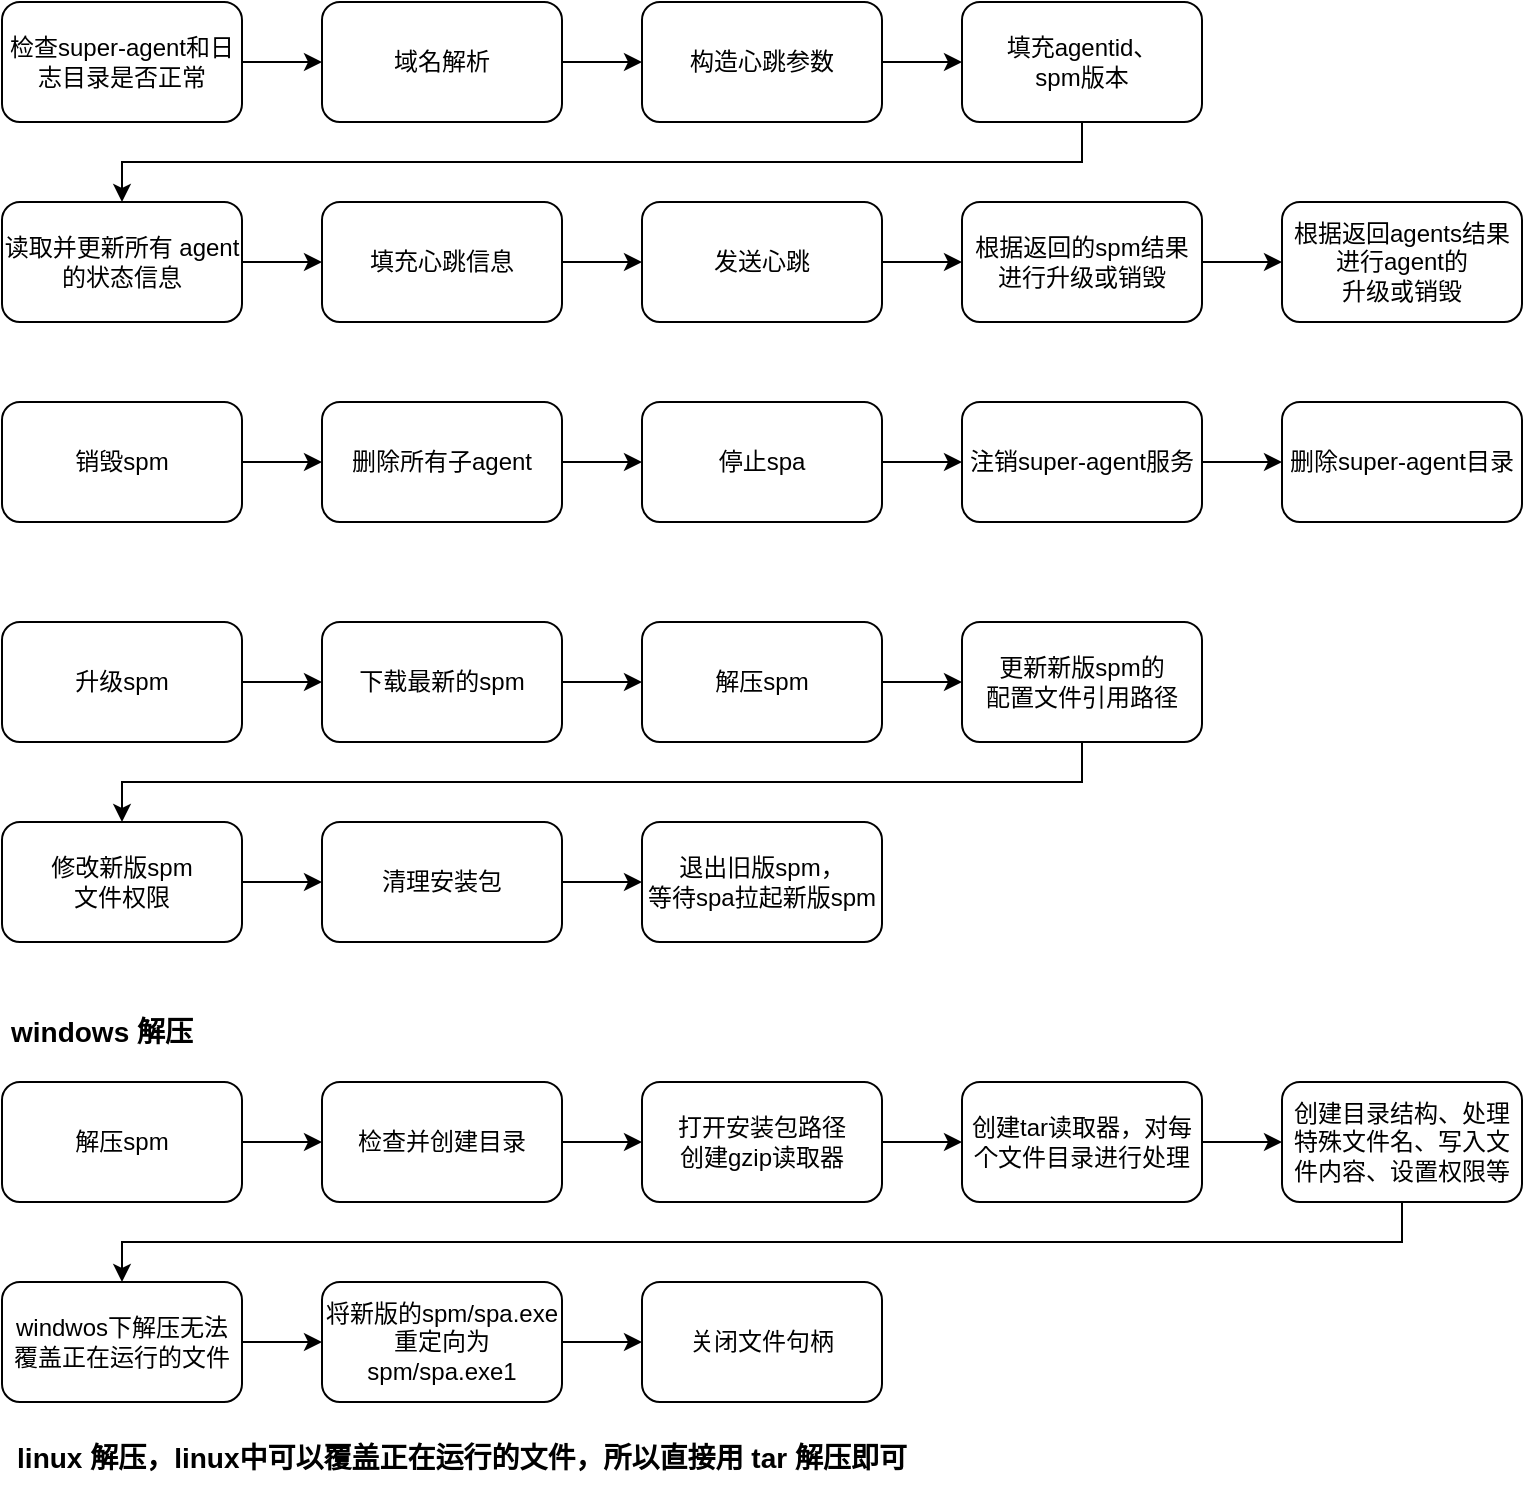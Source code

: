 <mxfile version="20.3.0" type="device"><diagram id="vbZeOc8Bdls0P28_hMz4" name="第 1 页"><mxGraphModel dx="1036" dy="649" grid="0" gridSize="10" guides="1" tooltips="1" connect="1" arrows="1" fold="1" page="1" pageScale="1" pageWidth="827" pageHeight="1169" math="0" shadow="0"><root><mxCell id="0"/><mxCell id="1" parent="0"/><mxCell id="iOfoAW73hVGhKqqhTR3f-3" value="" style="edgeStyle=orthogonalEdgeStyle;rounded=0;orthogonalLoop=1;jettySize=auto;html=1;" edge="1" parent="1" source="iOfoAW73hVGhKqqhTR3f-1" target="iOfoAW73hVGhKqqhTR3f-2"><mxGeometry relative="1" as="geometry"/></mxCell><mxCell id="iOfoAW73hVGhKqqhTR3f-1" value="检查super-agent和日志目录是否正常" style="rounded=1;whiteSpace=wrap;html=1;" vertex="1" parent="1"><mxGeometry x="34" y="17" width="120" height="60" as="geometry"/></mxCell><mxCell id="iOfoAW73hVGhKqqhTR3f-22" style="edgeStyle=orthogonalEdgeStyle;rounded=0;orthogonalLoop=1;jettySize=auto;html=1;entryX=0;entryY=0.5;entryDx=0;entryDy=0;" edge="1" parent="1" source="iOfoAW73hVGhKqqhTR3f-2" target="iOfoAW73hVGhKqqhTR3f-8"><mxGeometry relative="1" as="geometry"/></mxCell><mxCell id="iOfoAW73hVGhKqqhTR3f-2" value="域名解析" style="rounded=1;whiteSpace=wrap;html=1;" vertex="1" parent="1"><mxGeometry x="194" y="17" width="120" height="60" as="geometry"/></mxCell><mxCell id="iOfoAW73hVGhKqqhTR3f-11" value="" style="edgeStyle=orthogonalEdgeStyle;rounded=0;orthogonalLoop=1;jettySize=auto;html=1;" edge="1" parent="1" source="iOfoAW73hVGhKqqhTR3f-8" target="iOfoAW73hVGhKqqhTR3f-10"><mxGeometry relative="1" as="geometry"/></mxCell><mxCell id="iOfoAW73hVGhKqqhTR3f-8" value="构造心跳参数" style="rounded=1;whiteSpace=wrap;html=1;" vertex="1" parent="1"><mxGeometry x="354" y="17" width="120" height="60" as="geometry"/></mxCell><mxCell id="iOfoAW73hVGhKqqhTR3f-13" value="" style="edgeStyle=orthogonalEdgeStyle;rounded=0;orthogonalLoop=1;jettySize=auto;html=1;" edge="1" parent="1" source="iOfoAW73hVGhKqqhTR3f-10" target="iOfoAW73hVGhKqqhTR3f-12"><mxGeometry relative="1" as="geometry"><Array as="points"><mxPoint x="574" y="97"/><mxPoint x="94" y="97"/></Array></mxGeometry></mxCell><mxCell id="iOfoAW73hVGhKqqhTR3f-10" value="填充agentid、&lt;br&gt;spm版本" style="rounded=1;whiteSpace=wrap;html=1;" vertex="1" parent="1"><mxGeometry x="514" y="17" width="120" height="60" as="geometry"/></mxCell><mxCell id="iOfoAW73hVGhKqqhTR3f-15" value="" style="edgeStyle=orthogonalEdgeStyle;rounded=0;orthogonalLoop=1;jettySize=auto;html=1;" edge="1" parent="1" source="iOfoAW73hVGhKqqhTR3f-12" target="iOfoAW73hVGhKqqhTR3f-14"><mxGeometry relative="1" as="geometry"/></mxCell><mxCell id="iOfoAW73hVGhKqqhTR3f-12" value="读取并更新所有 agent 的状态信息" style="rounded=1;whiteSpace=wrap;html=1;" vertex="1" parent="1"><mxGeometry x="34" y="117" width="120" height="60" as="geometry"/></mxCell><mxCell id="iOfoAW73hVGhKqqhTR3f-23" style="edgeStyle=orthogonalEdgeStyle;rounded=0;orthogonalLoop=1;jettySize=auto;html=1;entryX=0;entryY=0.5;entryDx=0;entryDy=0;" edge="1" parent="1" source="iOfoAW73hVGhKqqhTR3f-14" target="iOfoAW73hVGhKqqhTR3f-16"><mxGeometry relative="1" as="geometry"/></mxCell><mxCell id="iOfoAW73hVGhKqqhTR3f-14" value="填充心跳信息" style="rounded=1;whiteSpace=wrap;html=1;" vertex="1" parent="1"><mxGeometry x="194" y="117" width="120" height="60" as="geometry"/></mxCell><mxCell id="iOfoAW73hVGhKqqhTR3f-19" value="" style="edgeStyle=orthogonalEdgeStyle;rounded=0;orthogonalLoop=1;jettySize=auto;html=1;" edge="1" parent="1" source="iOfoAW73hVGhKqqhTR3f-16" target="iOfoAW73hVGhKqqhTR3f-18"><mxGeometry relative="1" as="geometry"/></mxCell><mxCell id="iOfoAW73hVGhKqqhTR3f-16" value="发送心跳" style="rounded=1;whiteSpace=wrap;html=1;" vertex="1" parent="1"><mxGeometry x="354" y="117" width="120" height="60" as="geometry"/></mxCell><mxCell id="iOfoAW73hVGhKqqhTR3f-34" style="edgeStyle=orthogonalEdgeStyle;rounded=0;orthogonalLoop=1;jettySize=auto;html=1;entryX=0;entryY=0.5;entryDx=0;entryDy=0;" edge="1" parent="1" source="iOfoAW73hVGhKqqhTR3f-18" target="iOfoAW73hVGhKqqhTR3f-20"><mxGeometry relative="1" as="geometry"/></mxCell><mxCell id="iOfoAW73hVGhKqqhTR3f-18" value="根据返回的spm结果进行升级或销毁" style="rounded=1;whiteSpace=wrap;html=1;" vertex="1" parent="1"><mxGeometry x="514" y="117" width="120" height="60" as="geometry"/></mxCell><mxCell id="iOfoAW73hVGhKqqhTR3f-20" value="根据返回agents结果进行agent的&lt;br&gt;升级或销毁" style="rounded=1;whiteSpace=wrap;html=1;" vertex="1" parent="1"><mxGeometry x="674" y="117" width="120" height="60" as="geometry"/></mxCell><mxCell id="iOfoAW73hVGhKqqhTR3f-35" value="" style="edgeStyle=orthogonalEdgeStyle;rounded=0;orthogonalLoop=1;jettySize=auto;html=1;" edge="1" parent="1" source="iOfoAW73hVGhKqqhTR3f-36" target="iOfoAW73hVGhKqqhTR3f-38"><mxGeometry relative="1" as="geometry"/></mxCell><mxCell id="iOfoAW73hVGhKqqhTR3f-36" value="升级spm" style="rounded=1;whiteSpace=wrap;html=1;" vertex="1" parent="1"><mxGeometry x="34" y="327" width="120" height="60" as="geometry"/></mxCell><mxCell id="iOfoAW73hVGhKqqhTR3f-37" value="" style="edgeStyle=orthogonalEdgeStyle;rounded=0;orthogonalLoop=1;jettySize=auto;html=1;" edge="1" parent="1" source="iOfoAW73hVGhKqqhTR3f-38" target="iOfoAW73hVGhKqqhTR3f-40"><mxGeometry relative="1" as="geometry"/></mxCell><mxCell id="iOfoAW73hVGhKqqhTR3f-38" value="下载最新的spm" style="rounded=1;whiteSpace=wrap;html=1;" vertex="1" parent="1"><mxGeometry x="194" y="327" width="120" height="60" as="geometry"/></mxCell><mxCell id="iOfoAW73hVGhKqqhTR3f-39" value="" style="edgeStyle=orthogonalEdgeStyle;rounded=0;orthogonalLoop=1;jettySize=auto;html=1;" edge="1" parent="1" source="iOfoAW73hVGhKqqhTR3f-40" target="iOfoAW73hVGhKqqhTR3f-42"><mxGeometry relative="1" as="geometry"/></mxCell><mxCell id="iOfoAW73hVGhKqqhTR3f-40" value="解压spm" style="rounded=1;whiteSpace=wrap;html=1;" vertex="1" parent="1"><mxGeometry x="354" y="327" width="120" height="60" as="geometry"/></mxCell><mxCell id="iOfoAW73hVGhKqqhTR3f-41" style="edgeStyle=orthogonalEdgeStyle;rounded=0;orthogonalLoop=1;jettySize=auto;html=1;entryX=0.5;entryY=0;entryDx=0;entryDy=0;" edge="1" parent="1" source="iOfoAW73hVGhKqqhTR3f-42" target="iOfoAW73hVGhKqqhTR3f-43"><mxGeometry relative="1" as="geometry"><Array as="points"><mxPoint x="574" y="407"/><mxPoint x="94" y="407"/></Array></mxGeometry></mxCell><mxCell id="iOfoAW73hVGhKqqhTR3f-42" value="更新新版spm的&lt;br&gt;配置文件引用路径" style="rounded=1;whiteSpace=wrap;html=1;" vertex="1" parent="1"><mxGeometry x="514" y="327" width="120" height="60" as="geometry"/></mxCell><mxCell id="iOfoAW73hVGhKqqhTR3f-46" value="" style="edgeStyle=orthogonalEdgeStyle;rounded=0;orthogonalLoop=1;jettySize=auto;html=1;" edge="1" parent="1" source="iOfoAW73hVGhKqqhTR3f-43" target="iOfoAW73hVGhKqqhTR3f-45"><mxGeometry relative="1" as="geometry"/></mxCell><mxCell id="iOfoAW73hVGhKqqhTR3f-43" value="修改新版spm&lt;br&gt;文件权限" style="rounded=1;whiteSpace=wrap;html=1;" vertex="1" parent="1"><mxGeometry x="34" y="427" width="120" height="60" as="geometry"/></mxCell><mxCell id="iOfoAW73hVGhKqqhTR3f-44" value="" style="group" vertex="1" connectable="0" parent="1"><mxGeometry x="34" y="217" width="760" height="60" as="geometry"/></mxCell><mxCell id="iOfoAW73hVGhKqqhTR3f-24" value="销毁spm" style="rounded=1;whiteSpace=wrap;html=1;" vertex="1" parent="iOfoAW73hVGhKqqhTR3f-44"><mxGeometry width="120" height="60" as="geometry"/></mxCell><mxCell id="iOfoAW73hVGhKqqhTR3f-25" value="删除所有子agent" style="rounded=1;whiteSpace=wrap;html=1;" vertex="1" parent="iOfoAW73hVGhKqqhTR3f-44"><mxGeometry x="160" width="120" height="60" as="geometry"/></mxCell><mxCell id="iOfoAW73hVGhKqqhTR3f-26" value="" style="edgeStyle=orthogonalEdgeStyle;rounded=0;orthogonalLoop=1;jettySize=auto;html=1;" edge="1" parent="iOfoAW73hVGhKqqhTR3f-44" source="iOfoAW73hVGhKqqhTR3f-24" target="iOfoAW73hVGhKqqhTR3f-25"><mxGeometry relative="1" as="geometry"/></mxCell><mxCell id="iOfoAW73hVGhKqqhTR3f-27" value="停止spa" style="rounded=1;whiteSpace=wrap;html=1;" vertex="1" parent="iOfoAW73hVGhKqqhTR3f-44"><mxGeometry x="320" width="120" height="60" as="geometry"/></mxCell><mxCell id="iOfoAW73hVGhKqqhTR3f-28" value="" style="edgeStyle=orthogonalEdgeStyle;rounded=0;orthogonalLoop=1;jettySize=auto;html=1;" edge="1" parent="iOfoAW73hVGhKqqhTR3f-44" source="iOfoAW73hVGhKqqhTR3f-25" target="iOfoAW73hVGhKqqhTR3f-27"><mxGeometry relative="1" as="geometry"/></mxCell><mxCell id="iOfoAW73hVGhKqqhTR3f-29" value="注销super-agent服务" style="rounded=1;whiteSpace=wrap;html=1;" vertex="1" parent="iOfoAW73hVGhKqqhTR3f-44"><mxGeometry x="480" width="120" height="60" as="geometry"/></mxCell><mxCell id="iOfoAW73hVGhKqqhTR3f-30" value="" style="edgeStyle=orthogonalEdgeStyle;rounded=0;orthogonalLoop=1;jettySize=auto;html=1;" edge="1" parent="iOfoAW73hVGhKqqhTR3f-44" source="iOfoAW73hVGhKqqhTR3f-27" target="iOfoAW73hVGhKqqhTR3f-29"><mxGeometry relative="1" as="geometry"/></mxCell><mxCell id="iOfoAW73hVGhKqqhTR3f-31" value="删除super-agent目录" style="rounded=1;whiteSpace=wrap;html=1;" vertex="1" parent="iOfoAW73hVGhKqqhTR3f-44"><mxGeometry x="640" width="120" height="60" as="geometry"/></mxCell><mxCell id="iOfoAW73hVGhKqqhTR3f-33" style="edgeStyle=orthogonalEdgeStyle;rounded=0;orthogonalLoop=1;jettySize=auto;html=1;entryX=0;entryY=0.5;entryDx=0;entryDy=0;" edge="1" parent="iOfoAW73hVGhKqqhTR3f-44" source="iOfoAW73hVGhKqqhTR3f-29" target="iOfoAW73hVGhKqqhTR3f-31"><mxGeometry relative="1" as="geometry"/></mxCell><mxCell id="iOfoAW73hVGhKqqhTR3f-48" value="" style="edgeStyle=orthogonalEdgeStyle;rounded=0;orthogonalLoop=1;jettySize=auto;html=1;" edge="1" parent="1" source="iOfoAW73hVGhKqqhTR3f-45" target="iOfoAW73hVGhKqqhTR3f-47"><mxGeometry relative="1" as="geometry"/></mxCell><mxCell id="iOfoAW73hVGhKqqhTR3f-45" value="清理安装包" style="rounded=1;whiteSpace=wrap;html=1;" vertex="1" parent="1"><mxGeometry x="194" y="427" width="120" height="60" as="geometry"/></mxCell><mxCell id="iOfoAW73hVGhKqqhTR3f-47" value="退出旧版spm，&lt;br&gt;等待spa拉起新版spm" style="rounded=1;whiteSpace=wrap;html=1;" vertex="1" parent="1"><mxGeometry x="354" y="427" width="120" height="60" as="geometry"/></mxCell><mxCell id="iOfoAW73hVGhKqqhTR3f-67" value="" style="group" vertex="1" connectable="0" parent="1"><mxGeometry x="34" y="517" width="760" height="200" as="geometry"/></mxCell><mxCell id="iOfoAW73hVGhKqqhTR3f-51" value="解压spm" style="rounded=1;whiteSpace=wrap;html=1;" vertex="1" parent="iOfoAW73hVGhKqqhTR3f-67"><mxGeometry y="40" width="120" height="60" as="geometry"/></mxCell><mxCell id="iOfoAW73hVGhKqqhTR3f-52" value="检查并创建目录" style="rounded=1;whiteSpace=wrap;html=1;" vertex="1" parent="iOfoAW73hVGhKqqhTR3f-67"><mxGeometry x="160" y="40" width="120" height="60" as="geometry"/></mxCell><mxCell id="iOfoAW73hVGhKqqhTR3f-53" value="" style="edgeStyle=orthogonalEdgeStyle;rounded=0;orthogonalLoop=1;jettySize=auto;html=1;" edge="1" parent="iOfoAW73hVGhKqqhTR3f-67" source="iOfoAW73hVGhKqqhTR3f-51" target="iOfoAW73hVGhKqqhTR3f-52"><mxGeometry relative="1" as="geometry"/></mxCell><mxCell id="iOfoAW73hVGhKqqhTR3f-54" value="打开安装包路径&lt;br&gt;创建gzip读取器" style="rounded=1;whiteSpace=wrap;html=1;" vertex="1" parent="iOfoAW73hVGhKqqhTR3f-67"><mxGeometry x="320" y="40" width="120" height="60" as="geometry"/></mxCell><mxCell id="iOfoAW73hVGhKqqhTR3f-55" value="" style="edgeStyle=orthogonalEdgeStyle;rounded=0;orthogonalLoop=1;jettySize=auto;html=1;" edge="1" parent="iOfoAW73hVGhKqqhTR3f-67" source="iOfoAW73hVGhKqqhTR3f-52" target="iOfoAW73hVGhKqqhTR3f-54"><mxGeometry relative="1" as="geometry"/></mxCell><mxCell id="iOfoAW73hVGhKqqhTR3f-56" value="创建tar读取器，对每个文件目录进行处理" style="rounded=1;whiteSpace=wrap;html=1;" vertex="1" parent="iOfoAW73hVGhKqqhTR3f-67"><mxGeometry x="480" y="40" width="120" height="60" as="geometry"/></mxCell><mxCell id="iOfoAW73hVGhKqqhTR3f-57" value="" style="edgeStyle=orthogonalEdgeStyle;rounded=0;orthogonalLoop=1;jettySize=auto;html=1;" edge="1" parent="iOfoAW73hVGhKqqhTR3f-67" source="iOfoAW73hVGhKqqhTR3f-54" target="iOfoAW73hVGhKqqhTR3f-56"><mxGeometry relative="1" as="geometry"/></mxCell><mxCell id="iOfoAW73hVGhKqqhTR3f-58" value="创建目录结构、处理特殊文件名、写入文件内容、设置权限等" style="rounded=1;whiteSpace=wrap;html=1;" vertex="1" parent="iOfoAW73hVGhKqqhTR3f-67"><mxGeometry x="640" y="40" width="120" height="60" as="geometry"/></mxCell><mxCell id="iOfoAW73hVGhKqqhTR3f-59" value="" style="edgeStyle=orthogonalEdgeStyle;rounded=0;orthogonalLoop=1;jettySize=auto;html=1;" edge="1" parent="iOfoAW73hVGhKqqhTR3f-67" source="iOfoAW73hVGhKqqhTR3f-56" target="iOfoAW73hVGhKqqhTR3f-58"><mxGeometry relative="1" as="geometry"/></mxCell><mxCell id="iOfoAW73hVGhKqqhTR3f-60" value="windwos下解压无法覆盖正在运行的文件" style="rounded=1;whiteSpace=wrap;html=1;" vertex="1" parent="iOfoAW73hVGhKqqhTR3f-67"><mxGeometry y="140" width="120" height="60" as="geometry"/></mxCell><mxCell id="iOfoAW73hVGhKqqhTR3f-61" value="" style="edgeStyle=orthogonalEdgeStyle;rounded=0;orthogonalLoop=1;jettySize=auto;html=1;" edge="1" parent="iOfoAW73hVGhKqqhTR3f-67" source="iOfoAW73hVGhKqqhTR3f-58" target="iOfoAW73hVGhKqqhTR3f-60"><mxGeometry relative="1" as="geometry"><Array as="points"><mxPoint x="700" y="120"/><mxPoint x="60" y="120"/></Array></mxGeometry></mxCell><mxCell id="iOfoAW73hVGhKqqhTR3f-62" value="将新版的spm/spa.exe重定向为spm/spa.exe1" style="rounded=1;whiteSpace=wrap;html=1;" vertex="1" parent="iOfoAW73hVGhKqqhTR3f-67"><mxGeometry x="160" y="140" width="120" height="60" as="geometry"/></mxCell><mxCell id="iOfoAW73hVGhKqqhTR3f-63" value="" style="edgeStyle=orthogonalEdgeStyle;rounded=0;orthogonalLoop=1;jettySize=auto;html=1;" edge="1" parent="iOfoAW73hVGhKqqhTR3f-67" source="iOfoAW73hVGhKqqhTR3f-60" target="iOfoAW73hVGhKqqhTR3f-62"><mxGeometry relative="1" as="geometry"/></mxCell><mxCell id="iOfoAW73hVGhKqqhTR3f-64" value="关闭文件句柄" style="rounded=1;whiteSpace=wrap;html=1;" vertex="1" parent="iOfoAW73hVGhKqqhTR3f-67"><mxGeometry x="320" y="140" width="120" height="60" as="geometry"/></mxCell><mxCell id="iOfoAW73hVGhKqqhTR3f-65" value="" style="edgeStyle=orthogonalEdgeStyle;rounded=0;orthogonalLoop=1;jettySize=auto;html=1;" edge="1" parent="iOfoAW73hVGhKqqhTR3f-67" source="iOfoAW73hVGhKqqhTR3f-62" target="iOfoAW73hVGhKqqhTR3f-64"><mxGeometry relative="1" as="geometry"/></mxCell><mxCell id="iOfoAW73hVGhKqqhTR3f-66" value="&lt;font style=&quot;font-size: 14px;&quot;&gt;&lt;b&gt;windows 解压&lt;/b&gt;&lt;/font&gt;" style="text;html=1;strokeColor=none;fillColor=none;align=center;verticalAlign=middle;whiteSpace=wrap;rounded=0;" vertex="1" parent="iOfoAW73hVGhKqqhTR3f-67"><mxGeometry width="100" height="30" as="geometry"/></mxCell><mxCell id="iOfoAW73hVGhKqqhTR3f-84" value="&lt;font style=&quot;font-size: 14px;&quot;&gt;&lt;b&gt;linux 解压，linux中可以覆盖正在运行的文件，所以直接用 tar 解压即可&lt;/b&gt;&lt;/font&gt;" style="text;html=1;strokeColor=none;fillColor=none;align=center;verticalAlign=middle;whiteSpace=wrap;rounded=0;" vertex="1" parent="1"><mxGeometry x="34" y="730" width="460" height="30" as="geometry"/></mxCell></root></mxGraphModel></diagram></mxfile>